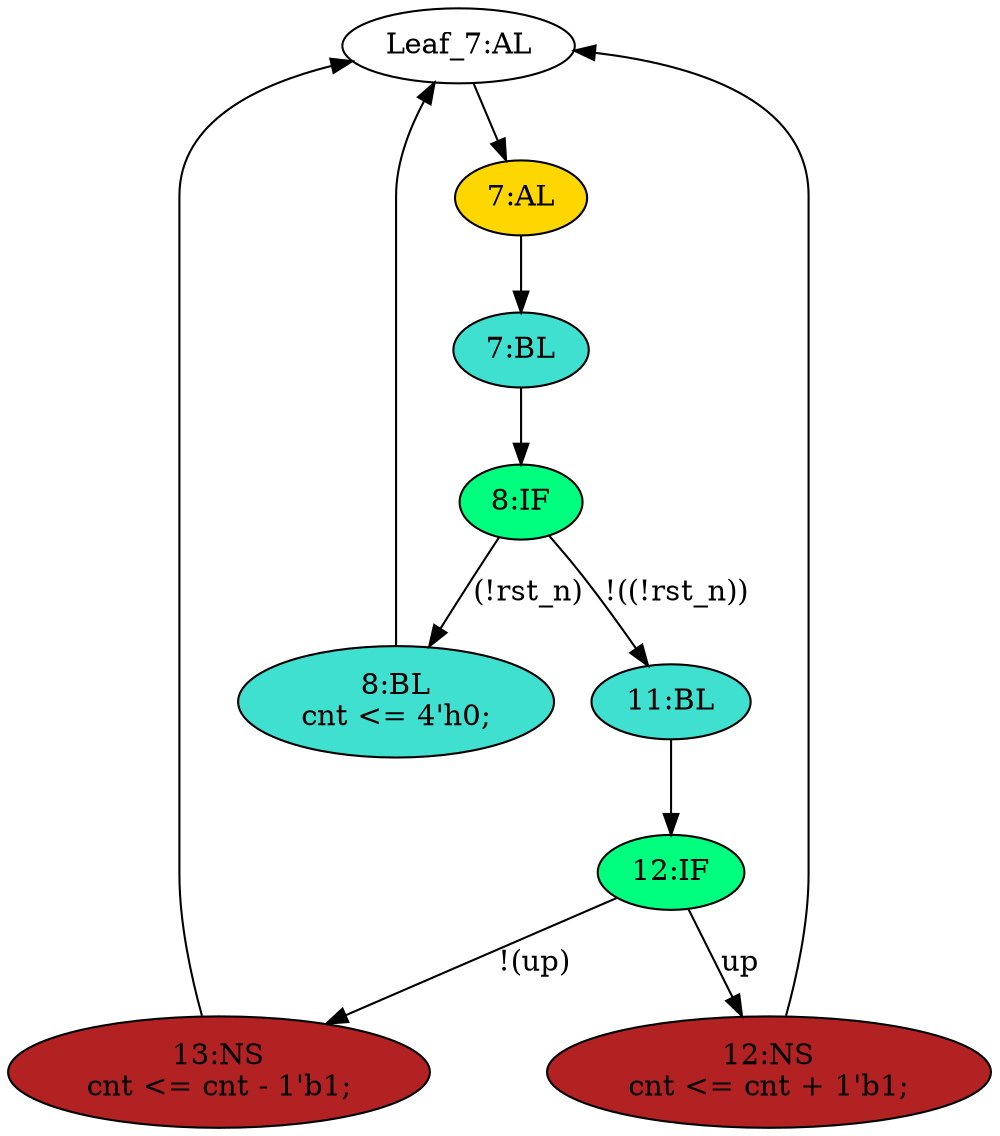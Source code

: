 strict digraph "compose( ,  )" {
	node [label="\N"];
	"Leaf_7:AL"	 [def_var="['cnt']",
		label="Leaf_7:AL"];
	"7:AL"	 [ast="<pyverilog.vparser.ast.Always object at 0x7f4e77994750>",
		clk_sens=True,
		fillcolor=gold,
		label="7:AL",
		sens="['clk']",
		statements="[]",
		style=filled,
		typ=Always,
		use_var="['rst_n', 'cnt', 'up']"];
	"Leaf_7:AL" -> "7:AL";
	"12:IF"	 [ast="<pyverilog.vparser.ast.IfStatement object at 0x7f4e779a3e90>",
		fillcolor=springgreen,
		label="12:IF",
		statements="[]",
		style=filled,
		typ=IfStatement];
	"13:NS"	 [ast="<pyverilog.vparser.ast.NonblockingSubstitution object at 0x7f4e779b4390>",
		fillcolor=firebrick,
		label="13:NS
cnt <= cnt - 1'b1;",
		statements="[<pyverilog.vparser.ast.NonblockingSubstitution object at 0x7f4e779b4390>]",
		style=filled,
		typ=NonblockingSubstitution];
	"12:IF" -> "13:NS"	 [cond="['up']",
		label="!(up)",
		lineno=12];
	"12:NS"	 [ast="<pyverilog.vparser.ast.NonblockingSubstitution object at 0x7f4e7799afd0>",
		fillcolor=firebrick,
		label="12:NS
cnt <= cnt + 1'b1;",
		statements="[<pyverilog.vparser.ast.NonblockingSubstitution object at 0x7f4e7799afd0>]",
		style=filled,
		typ=NonblockingSubstitution];
	"12:IF" -> "12:NS"	 [cond="['up']",
		label=up,
		lineno=12];
	"11:BL"	 [ast="<pyverilog.vparser.ast.Block object at 0x7f4e77949510>",
		fillcolor=turquoise,
		label="11:BL",
		statements="[]",
		style=filled,
		typ=Block];
	"11:BL" -> "12:IF"	 [cond="[]",
		lineno=None];
	"8:BL"	 [ast="<pyverilog.vparser.ast.Block object at 0x7f4e779a82d0>",
		fillcolor=turquoise,
		label="8:BL
cnt <= 4'h0;",
		statements="[<pyverilog.vparser.ast.NonblockingSubstitution object at 0x7f4e77949c90>]",
		style=filled,
		typ=Block];
	"8:BL" -> "Leaf_7:AL"	 [cond="[]",
		lineno=None];
	"7:BL"	 [ast="<pyverilog.vparser.ast.Block object at 0x7f4e779a8f10>",
		fillcolor=turquoise,
		label="7:BL",
		statements="[]",
		style=filled,
		typ=Block];
	"8:IF"	 [ast="<pyverilog.vparser.ast.IfStatement object at 0x7f4e77949490>",
		fillcolor=springgreen,
		label="8:IF",
		statements="[]",
		style=filled,
		typ=IfStatement];
	"7:BL" -> "8:IF"	 [cond="[]",
		lineno=None];
	"13:NS" -> "Leaf_7:AL"	 [cond="[]",
		lineno=None];
	"12:NS" -> "Leaf_7:AL"	 [cond="[]",
		lineno=None];
	"7:AL" -> "7:BL"	 [cond="[]",
		lineno=None];
	"8:IF" -> "11:BL"	 [cond="['rst_n']",
		label="!((!rst_n))",
		lineno=8];
	"8:IF" -> "8:BL"	 [cond="['rst_n']",
		label="(!rst_n)",
		lineno=8];
}
